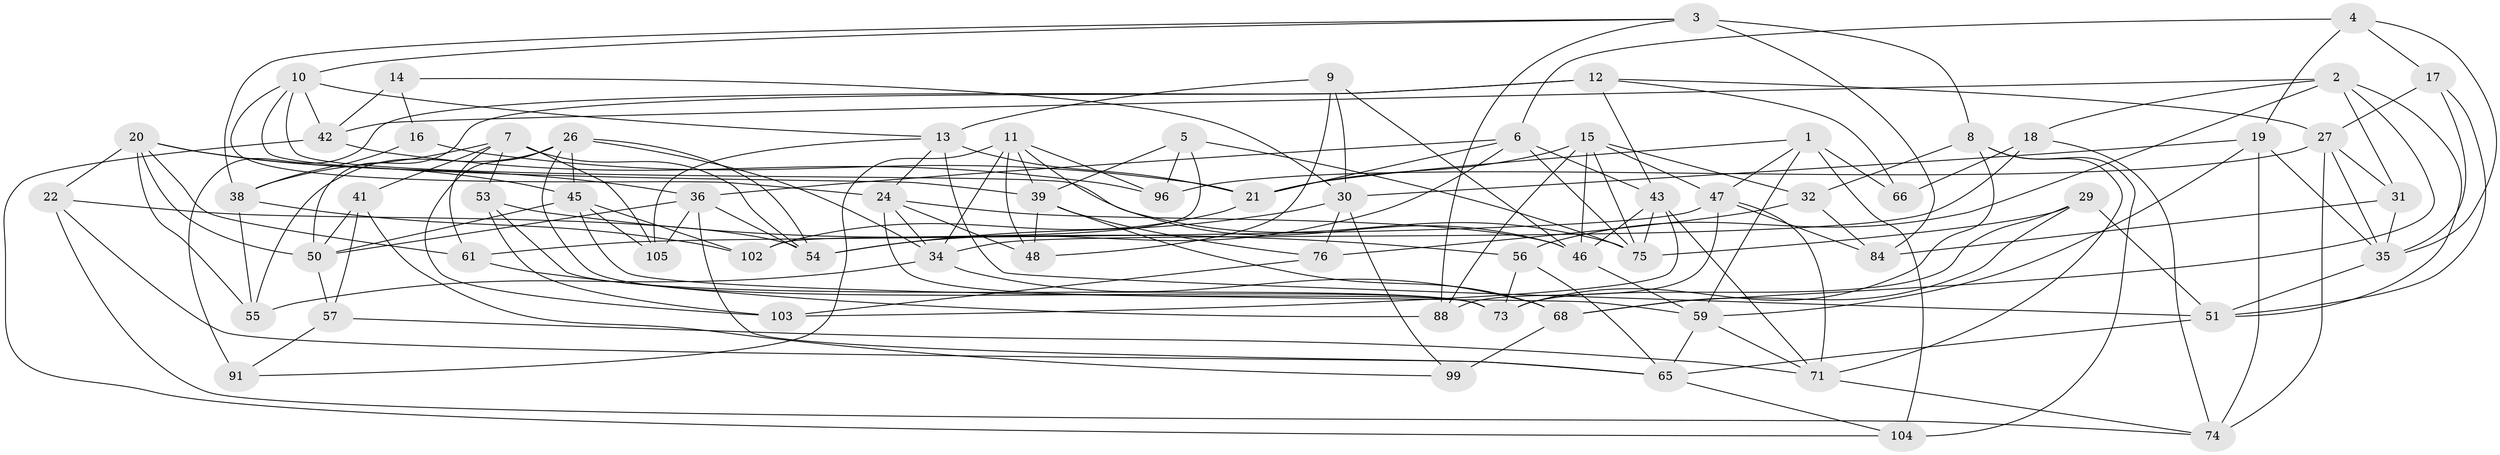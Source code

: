 // Generated by graph-tools (version 1.1) at 2025/52/02/27/25 19:52:31]
// undirected, 67 vertices, 165 edges
graph export_dot {
graph [start="1"]
  node [color=gray90,style=filled];
  1 [super="+97"];
  2 [super="+80"];
  3 [super="+28"];
  4;
  5;
  6 [super="+62"];
  7 [super="+37"];
  8 [super="+90"];
  9;
  10 [super="+98"];
  11 [super="+79"];
  12 [super="+58"];
  13 [super="+33"];
  14;
  15 [super="+44"];
  16;
  17;
  18;
  19 [super="+83"];
  20 [super="+23"];
  21 [super="+81"];
  22;
  24 [super="+25"];
  26 [super="+94"];
  27 [super="+40"];
  29;
  30 [super="+67"];
  31;
  32;
  34 [super="+52"];
  35 [super="+89"];
  36 [super="+77"];
  38 [super="+69"];
  39 [super="+49"];
  41;
  42 [super="+85"];
  43 [super="+63"];
  45 [super="+82"];
  46 [super="+60"];
  47 [super="+100"];
  48;
  50 [super="+101"];
  51 [super="+95"];
  53;
  54 [super="+64"];
  55;
  56;
  57;
  59 [super="+78"];
  61;
  65 [super="+70"];
  66;
  68 [super="+72"];
  71 [super="+93"];
  73 [super="+86"];
  74 [super="+92"];
  75 [super="+87"];
  76;
  84;
  88;
  91;
  96;
  99;
  102;
  103;
  104;
  105;
  1 -- 66 [weight=2];
  1 -- 104;
  1 -- 59;
  1 -- 47;
  1 -- 21;
  2 -- 31;
  2 -- 56;
  2 -- 18;
  2 -- 42;
  2 -- 51;
  2 -- 68;
  3 -- 84;
  3 -- 88;
  3 -- 8 [weight=2];
  3 -- 10;
  3 -- 38;
  4 -- 6;
  4 -- 17;
  4 -- 19;
  4 -- 35;
  5 -- 75;
  5 -- 39;
  5 -- 102;
  5 -- 96;
  6 -- 75;
  6 -- 43;
  6 -- 54;
  6 -- 21;
  6 -- 36;
  7 -- 61;
  7 -- 41;
  7 -- 53;
  7 -- 105;
  7 -- 38;
  7 -- 54;
  8 -- 32;
  8 -- 71;
  8 -- 104;
  8 -- 73;
  9 -- 13;
  9 -- 48;
  9 -- 30;
  9 -- 46;
  10 -- 24;
  10 -- 13;
  10 -- 75;
  10 -- 42;
  10 -- 39;
  11 -- 46;
  11 -- 96;
  11 -- 34;
  11 -- 48;
  11 -- 91;
  11 -- 39;
  12 -- 91 [weight=2];
  12 -- 66;
  12 -- 50;
  12 -- 43;
  12 -- 27;
  13 -- 24;
  13 -- 105;
  13 -- 51;
  13 -- 21;
  14 -- 42 [weight=2];
  14 -- 16;
  14 -- 30;
  15 -- 46;
  15 -- 88;
  15 -- 47;
  15 -- 32;
  15 -- 75;
  15 -- 21;
  16 -- 38 [weight=2];
  16 -- 21;
  17 -- 27;
  17 -- 51;
  17 -- 35;
  18 -- 34;
  18 -- 74;
  18 -- 66;
  19 -- 74 [weight=2];
  19 -- 35;
  19 -- 30;
  19 -- 59;
  20 -- 36;
  20 -- 50;
  20 -- 45;
  20 -- 61;
  20 -- 22;
  20 -- 55;
  21 -- 102;
  22 -- 74;
  22 -- 54;
  22 -- 65;
  24 -- 48;
  24 -- 73;
  24 -- 34;
  24 -- 46;
  26 -- 54;
  26 -- 73;
  26 -- 103;
  26 -- 34;
  26 -- 45;
  26 -- 55;
  27 -- 31;
  27 -- 74;
  27 -- 96;
  27 -- 35;
  29 -- 51;
  29 -- 68;
  29 -- 75;
  29 -- 73;
  30 -- 76;
  30 -- 54;
  30 -- 99;
  31 -- 35;
  31 -- 84;
  32 -- 84;
  32 -- 76;
  34 -- 55;
  34 -- 68;
  35 -- 51;
  36 -- 105;
  36 -- 54;
  36 -- 65;
  36 -- 50;
  38 -- 102;
  38 -- 55;
  39 -- 48;
  39 -- 68;
  39 -- 76;
  41 -- 57;
  41 -- 50;
  41 -- 99;
  42 -- 96;
  42 -- 104;
  43 -- 46;
  43 -- 103;
  43 -- 71;
  43 -- 75;
  45 -- 59;
  45 -- 105;
  45 -- 50;
  45 -- 102;
  46 -- 59;
  47 -- 84;
  47 -- 61;
  47 -- 88;
  47 -- 71;
  50 -- 57;
  51 -- 65;
  53 -- 103;
  53 -- 56;
  53 -- 73;
  56 -- 65;
  56 -- 73;
  57 -- 71;
  57 -- 91;
  59 -- 65;
  59 -- 71;
  61 -- 88;
  65 -- 104;
  68 -- 99 [weight=2];
  71 -- 74;
  76 -- 103;
}

